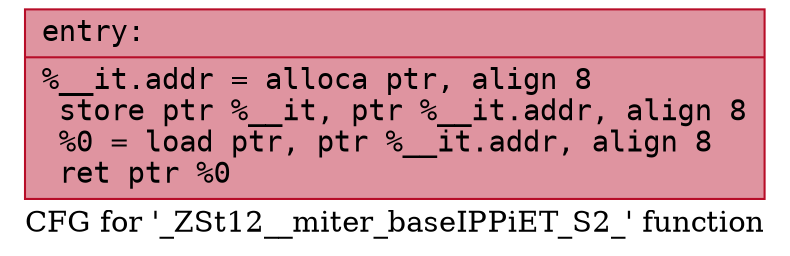 digraph "CFG for '_ZSt12__miter_baseIPPiET_S2_' function" {
	label="CFG for '_ZSt12__miter_baseIPPiET_S2_' function";

	Node0x5646194906b0 [shape=record,color="#b70d28ff", style=filled, fillcolor="#b70d2870" fontname="Courier",label="{entry:\l|  %__it.addr = alloca ptr, align 8\l  store ptr %__it, ptr %__it.addr, align 8\l  %0 = load ptr, ptr %__it.addr, align 8\l  ret ptr %0\l}"];
}
